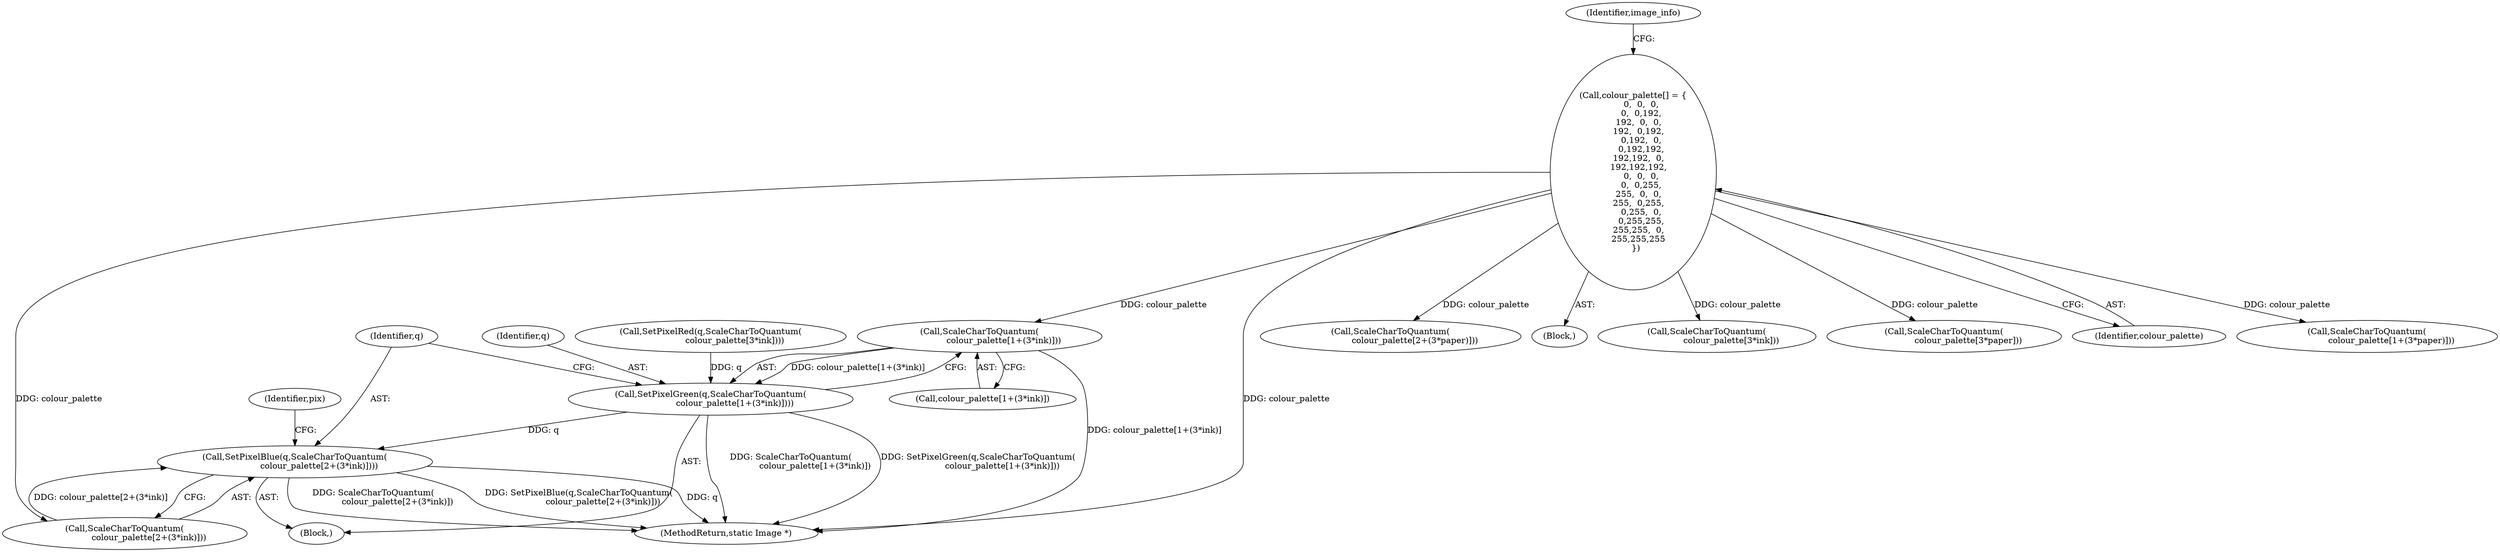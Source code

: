 digraph "0_ImageMagick_f6e9d0d9955e85bdd7540b251cd50d598dacc5e6_54@array" {
"1000505" [label="(Call,ScaleCharToQuantum(\n                  colour_palette[1+(3*ink)]))"];
"1000125" [label="(Call,colour_palette[] = {\n      0,  0,  0,\n      0,  0,192,\n    192,  0,  0,\n    192,  0,192,\n      0,192,  0,\n      0,192,192,\n    192,192,  0,\n    192,192,192,\n      0,  0,  0,\n      0,  0,255,\n    255,  0,  0,\n    255,  0,255,\n      0,255,  0,\n      0,255,255,\n    255,255,  0,\n    255,255,255\n  })"];
"1000503" [label="(Call,SetPixelGreen(q,ScaleCharToQuantum(\n                  colour_palette[1+(3*ink)])))"];
"1000513" [label="(Call,SetPixelBlue(q,ScaleCharToQuantum(\n                  colour_palette[2+(3*ink)])))"];
"1000515" [label="(Call,ScaleCharToQuantum(\n                  colour_palette[2+(3*ink)]))"];
"1000562" [label="(MethodReturn,static Image *)"];
"1000545" [label="(Call,ScaleCharToQuantum(\n                  colour_palette[2+(3*paper)]))"];
"1000506" [label="(Call,colour_palette[1+(3*ink)])"];
"1000104" [label="(Block,)"];
"1000497" [label="(Call,ScaleCharToQuantum(\n                  colour_palette[3*ink]))"];
"1000494" [label="(Block,)"];
"1000504" [label="(Identifier,q)"];
"1000495" [label="(Call,SetPixelRed(q,ScaleCharToQuantum(\n                  colour_palette[3*ink])))"];
"1000527" [label="(Call,ScaleCharToQuantum(\n                  colour_palette[3*paper]))"];
"1000554" [label="(Identifier,pix)"];
"1000514" [label="(Identifier,q)"];
"1000125" [label="(Call,colour_palette[] = {\n      0,  0,  0,\n      0,  0,192,\n    192,  0,  0,\n    192,  0,192,\n      0,192,  0,\n      0,192,192,\n    192,192,  0,\n    192,192,192,\n      0,  0,  0,\n      0,  0,255,\n    255,  0,  0,\n    255,  0,255,\n      0,255,  0,\n      0,255,255,\n    255,255,  0,\n    255,255,255\n  })"];
"1000126" [label="(Identifier,colour_palette)"];
"1000133" [label="(Identifier,image_info)"];
"1000513" [label="(Call,SetPixelBlue(q,ScaleCharToQuantum(\n                  colour_palette[2+(3*ink)])))"];
"1000505" [label="(Call,ScaleCharToQuantum(\n                  colour_palette[1+(3*ink)]))"];
"1000503" [label="(Call,SetPixelGreen(q,ScaleCharToQuantum(\n                  colour_palette[1+(3*ink)])))"];
"1000535" [label="(Call,ScaleCharToQuantum(\n                  colour_palette[1+(3*paper)]))"];
"1000505" -> "1000503"  [label="AST: "];
"1000505" -> "1000506"  [label="CFG: "];
"1000506" -> "1000505"  [label="AST: "];
"1000503" -> "1000505"  [label="CFG: "];
"1000505" -> "1000562"  [label="DDG: colour_palette[1+(3*ink)]"];
"1000505" -> "1000503"  [label="DDG: colour_palette[1+(3*ink)]"];
"1000125" -> "1000505"  [label="DDG: colour_palette"];
"1000125" -> "1000104"  [label="AST: "];
"1000125" -> "1000126"  [label="CFG: "];
"1000126" -> "1000125"  [label="AST: "];
"1000133" -> "1000125"  [label="CFG: "];
"1000125" -> "1000562"  [label="DDG: colour_palette"];
"1000125" -> "1000497"  [label="DDG: colour_palette"];
"1000125" -> "1000515"  [label="DDG: colour_palette"];
"1000125" -> "1000527"  [label="DDG: colour_palette"];
"1000125" -> "1000535"  [label="DDG: colour_palette"];
"1000125" -> "1000545"  [label="DDG: colour_palette"];
"1000503" -> "1000494"  [label="AST: "];
"1000504" -> "1000503"  [label="AST: "];
"1000514" -> "1000503"  [label="CFG: "];
"1000503" -> "1000562"  [label="DDG: SetPixelGreen(q,ScaleCharToQuantum(\n                  colour_palette[1+(3*ink)]))"];
"1000503" -> "1000562"  [label="DDG: ScaleCharToQuantum(\n                  colour_palette[1+(3*ink)])"];
"1000495" -> "1000503"  [label="DDG: q"];
"1000503" -> "1000513"  [label="DDG: q"];
"1000513" -> "1000494"  [label="AST: "];
"1000513" -> "1000515"  [label="CFG: "];
"1000514" -> "1000513"  [label="AST: "];
"1000515" -> "1000513"  [label="AST: "];
"1000554" -> "1000513"  [label="CFG: "];
"1000513" -> "1000562"  [label="DDG: SetPixelBlue(q,ScaleCharToQuantum(\n                  colour_palette[2+(3*ink)]))"];
"1000513" -> "1000562"  [label="DDG: q"];
"1000513" -> "1000562"  [label="DDG: ScaleCharToQuantum(\n                  colour_palette[2+(3*ink)])"];
"1000515" -> "1000513"  [label="DDG: colour_palette[2+(3*ink)]"];
}
